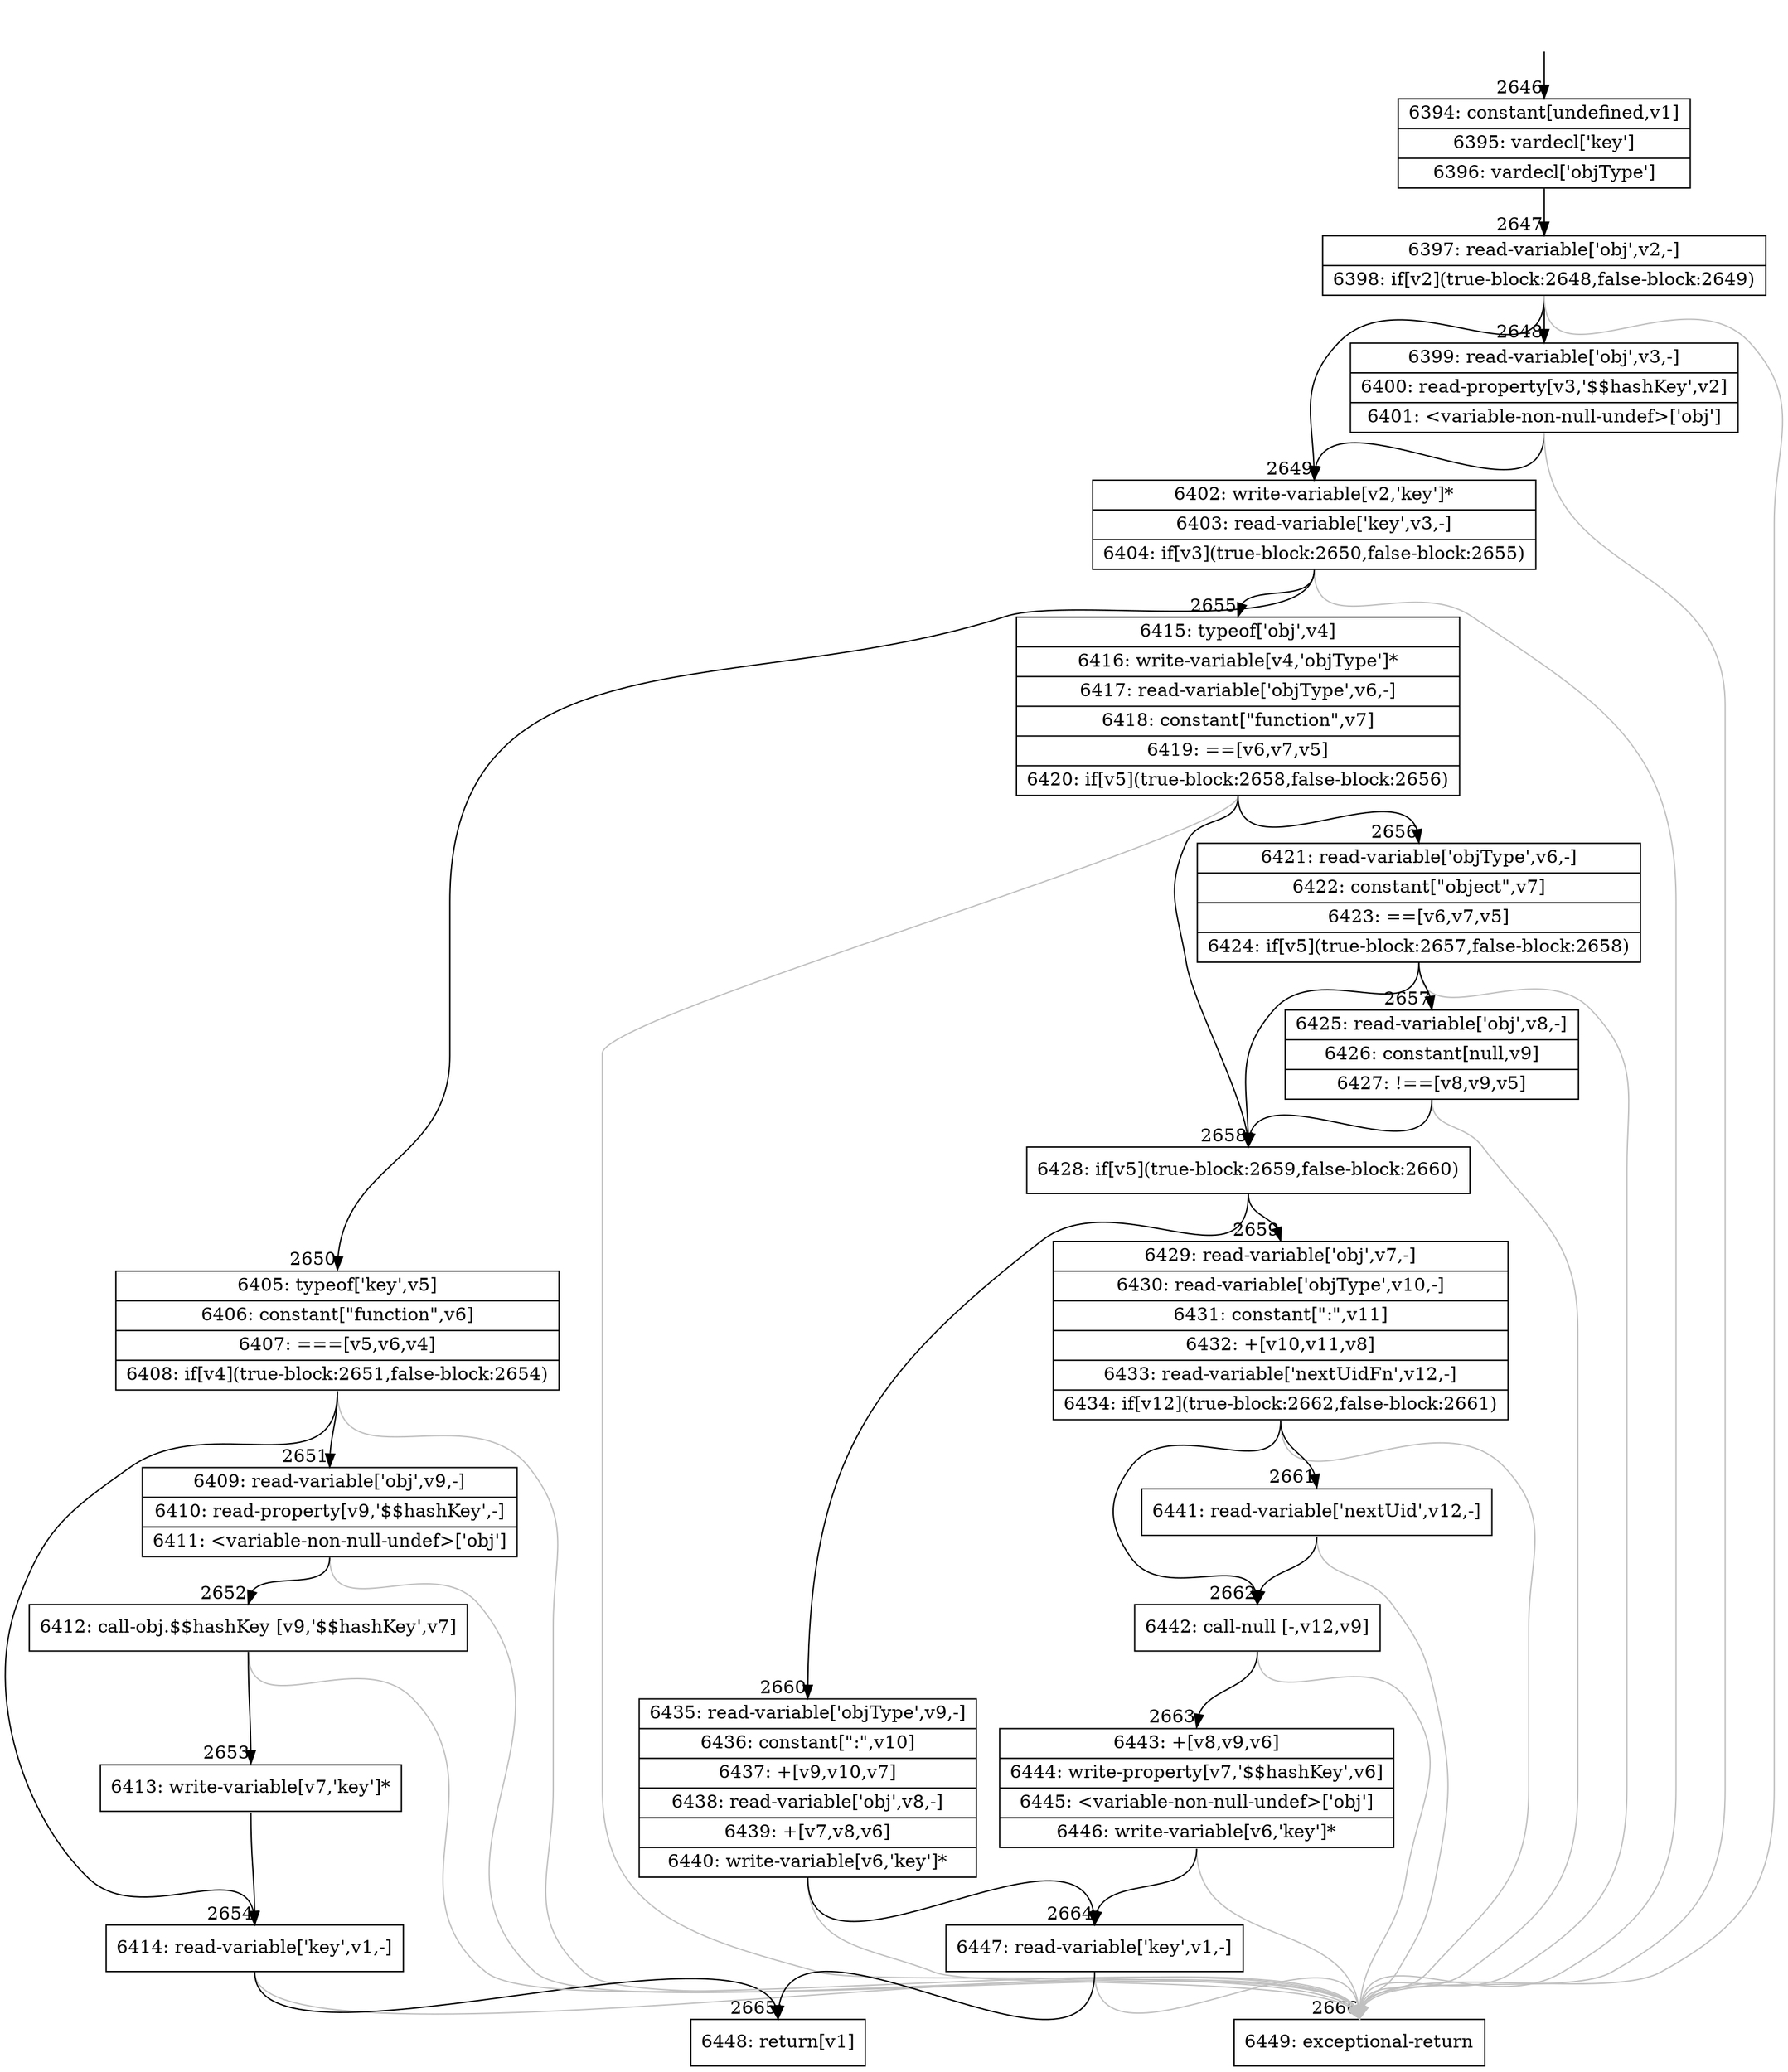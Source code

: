 digraph {
rankdir="TD"
BB_entry212[shape=none,label=""];
BB_entry212 -> BB2646 [tailport=s, headport=n, headlabel="    2646"]
BB2646 [shape=record label="{6394: constant[undefined,v1]|6395: vardecl['key']|6396: vardecl['objType']}" ] 
BB2646 -> BB2647 [tailport=s, headport=n, headlabel="      2647"]
BB2647 [shape=record label="{6397: read-variable['obj',v2,-]|6398: if[v2](true-block:2648,false-block:2649)}" ] 
BB2647 -> BB2649 [tailport=s, headport=n, headlabel="      2649"]
BB2647 -> BB2648 [tailport=s, headport=n, headlabel="      2648"]
BB2647 -> BB2666 [tailport=s, headport=n, color=gray, headlabel="      2666"]
BB2648 [shape=record label="{6399: read-variable['obj',v3,-]|6400: read-property[v3,'$$hashKey',v2]|6401: \<variable-non-null-undef\>['obj']}" ] 
BB2648 -> BB2649 [tailport=s, headport=n]
BB2648 -> BB2666 [tailport=s, headport=n, color=gray]
BB2649 [shape=record label="{6402: write-variable[v2,'key']*|6403: read-variable['key',v3,-]|6404: if[v3](true-block:2650,false-block:2655)}" ] 
BB2649 -> BB2650 [tailport=s, headport=n, headlabel="      2650"]
BB2649 -> BB2655 [tailport=s, headport=n, headlabel="      2655"]
BB2649 -> BB2666 [tailport=s, headport=n, color=gray]
BB2650 [shape=record label="{6405: typeof['key',v5]|6406: constant[\"function\",v6]|6407: ===[v5,v6,v4]|6408: if[v4](true-block:2651,false-block:2654)}" ] 
BB2650 -> BB2651 [tailport=s, headport=n, headlabel="      2651"]
BB2650 -> BB2654 [tailport=s, headport=n, headlabel="      2654"]
BB2650 -> BB2666 [tailport=s, headport=n, color=gray]
BB2651 [shape=record label="{6409: read-variable['obj',v9,-]|6410: read-property[v9,'$$hashKey',-]|6411: \<variable-non-null-undef\>['obj']}" ] 
BB2651 -> BB2652 [tailport=s, headport=n, headlabel="      2652"]
BB2651 -> BB2666 [tailport=s, headport=n, color=gray]
BB2652 [shape=record label="{6412: call-obj.$$hashKey [v9,'$$hashKey',v7]}" ] 
BB2652 -> BB2653 [tailport=s, headport=n, headlabel="      2653"]
BB2652 -> BB2666 [tailport=s, headport=n, color=gray]
BB2653 [shape=record label="{6413: write-variable[v7,'key']*}" ] 
BB2653 -> BB2654 [tailport=s, headport=n]
BB2654 [shape=record label="{6414: read-variable['key',v1,-]}" ] 
BB2654 -> BB2665 [tailport=s, headport=n, headlabel="      2665"]
BB2654 -> BB2666 [tailport=s, headport=n, color=gray]
BB2655 [shape=record label="{6415: typeof['obj',v4]|6416: write-variable[v4,'objType']*|6417: read-variable['objType',v6,-]|6418: constant[\"function\",v7]|6419: ==[v6,v7,v5]|6420: if[v5](true-block:2658,false-block:2656)}" ] 
BB2655 -> BB2658 [tailport=s, headport=n, headlabel="      2658"]
BB2655 -> BB2656 [tailport=s, headport=n, headlabel="      2656"]
BB2655 -> BB2666 [tailport=s, headport=n, color=gray]
BB2656 [shape=record label="{6421: read-variable['objType',v6,-]|6422: constant[\"object\",v7]|6423: ==[v6,v7,v5]|6424: if[v5](true-block:2657,false-block:2658)}" ] 
BB2656 -> BB2658 [tailport=s, headport=n]
BB2656 -> BB2657 [tailport=s, headport=n, headlabel="      2657"]
BB2656 -> BB2666 [tailport=s, headport=n, color=gray]
BB2657 [shape=record label="{6425: read-variable['obj',v8,-]|6426: constant[null,v9]|6427: !==[v8,v9,v5]}" ] 
BB2657 -> BB2658 [tailport=s, headport=n]
BB2657 -> BB2666 [tailport=s, headport=n, color=gray]
BB2658 [shape=record label="{6428: if[v5](true-block:2659,false-block:2660)}" ] 
BB2658 -> BB2659 [tailport=s, headport=n, headlabel="      2659"]
BB2658 -> BB2660 [tailport=s, headport=n, headlabel="      2660"]
BB2659 [shape=record label="{6429: read-variable['obj',v7,-]|6430: read-variable['objType',v10,-]|6431: constant[\":\",v11]|6432: +[v10,v11,v8]|6433: read-variable['nextUidFn',v12,-]|6434: if[v12](true-block:2662,false-block:2661)}" ] 
BB2659 -> BB2662 [tailport=s, headport=n, headlabel="      2662"]
BB2659 -> BB2661 [tailport=s, headport=n, headlabel="      2661"]
BB2659 -> BB2666 [tailport=s, headport=n, color=gray]
BB2660 [shape=record label="{6435: read-variable['objType',v9,-]|6436: constant[\":\",v10]|6437: +[v9,v10,v7]|6438: read-variable['obj',v8,-]|6439: +[v7,v8,v6]|6440: write-variable[v6,'key']*}" ] 
BB2660 -> BB2664 [tailport=s, headport=n, headlabel="      2664"]
BB2660 -> BB2666 [tailport=s, headport=n, color=gray]
BB2661 [shape=record label="{6441: read-variable['nextUid',v12,-]}" ] 
BB2661 -> BB2662 [tailport=s, headport=n]
BB2661 -> BB2666 [tailport=s, headport=n, color=gray]
BB2662 [shape=record label="{6442: call-null [-,v12,v9]}" ] 
BB2662 -> BB2663 [tailport=s, headport=n, headlabel="      2663"]
BB2662 -> BB2666 [tailport=s, headport=n, color=gray]
BB2663 [shape=record label="{6443: +[v8,v9,v6]|6444: write-property[v7,'$$hashKey',v6]|6445: \<variable-non-null-undef\>['obj']|6446: write-variable[v6,'key']*}" ] 
BB2663 -> BB2664 [tailport=s, headport=n]
BB2663 -> BB2666 [tailport=s, headport=n, color=gray]
BB2664 [shape=record label="{6447: read-variable['key',v1,-]}" ] 
BB2664 -> BB2665 [tailport=s, headport=n]
BB2664 -> BB2666 [tailport=s, headport=n, color=gray]
BB2665 [shape=record label="{6448: return[v1]}" ] 
BB2666 [shape=record label="{6449: exceptional-return}" ] 
//#$~ 3579
}
